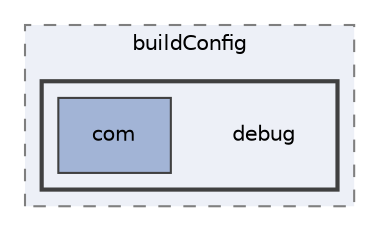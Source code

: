 digraph "C:/Users/Ydrani/AndroidStudioProjects/android_mediatek/app/build/generated/source/buildConfig/debug"
{
 // LATEX_PDF_SIZE
  edge [fontname="Helvetica",fontsize="10",labelfontname="Helvetica",labelfontsize="10"];
  node [fontname="Helvetica",fontsize="10",shape=record];
  compound=true
  subgraph clusterdir_22b71a73be5a77ade34c22a3977f6e6f {
    graph [ bgcolor="#edf0f7", pencolor="grey50", style="filled,dashed,", label="buildConfig", fontname="Helvetica", fontsize="10", URL="dir_22b71a73be5a77ade34c22a3977f6e6f.html"]
  subgraph clusterdir_0af44b54231294e2237522d1e4276a8d {
    graph [ bgcolor="#edf0f7", pencolor="grey25", style="filled,bold,", label="", fontname="Helvetica", fontsize="10", URL="dir_0af44b54231294e2237522d1e4276a8d.html"]
    dir_0af44b54231294e2237522d1e4276a8d [shape=plaintext, label="debug"];
  dir_a99e682987bf54b021120db147276b3c [shape=box, label="com", style="filled,", fillcolor="#a2b4d6", color="grey25", URL="dir_a99e682987bf54b021120db147276b3c.html"];
  }
  }
}
